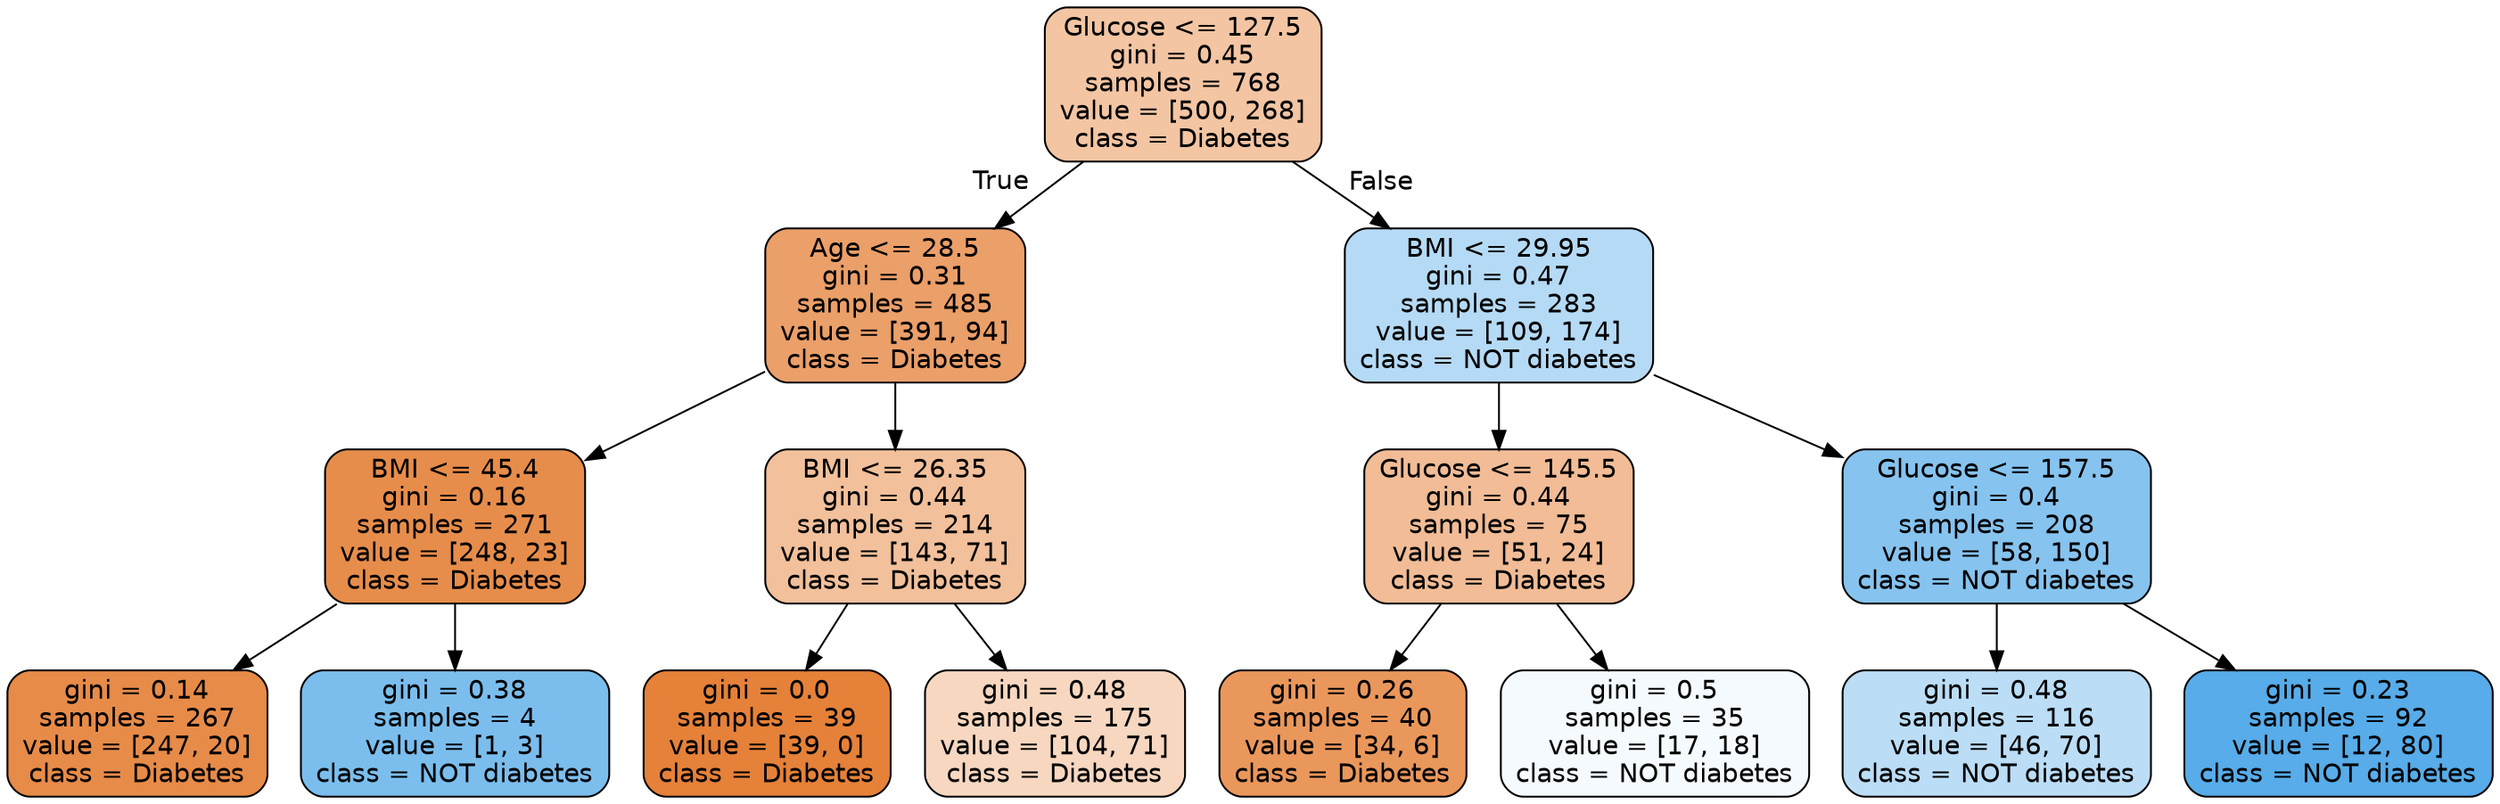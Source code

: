 digraph Tree {
node [shape=box, style="filled, rounded", color="black", fontname="helvetica"] ;
edge [fontname="helvetica"] ;
0 [label="Glucose <= 127.5\ngini = 0.45\nsamples = 768\nvalue = [500, 268]\nclass = Diabetes", fillcolor="#f3c5a3"] ;
1 [label="Age <= 28.5\ngini = 0.31\nsamples = 485\nvalue = [391, 94]\nclass = Diabetes", fillcolor="#eb9f69"] ;
0 -> 1 [labeldistance=2.5, labelangle=45, headlabel="True"] ;
2 [label="BMI <= 45.4\ngini = 0.16\nsamples = 271\nvalue = [248, 23]\nclass = Diabetes", fillcolor="#e78d4b"] ;
1 -> 2 ;
3 [label="gini = 0.14\nsamples = 267\nvalue = [247, 20]\nclass = Diabetes", fillcolor="#e78b49"] ;
2 -> 3 ;
4 [label="gini = 0.38\nsamples = 4\nvalue = [1, 3]\nclass = NOT diabetes", fillcolor="#7bbeee"] ;
2 -> 4 ;
5 [label="BMI <= 26.35\ngini = 0.44\nsamples = 214\nvalue = [143, 71]\nclass = Diabetes", fillcolor="#f2c09b"] ;
1 -> 5 ;
6 [label="gini = 0.0\nsamples = 39\nvalue = [39, 0]\nclass = Diabetes", fillcolor="#e58139"] ;
5 -> 6 ;
7 [label="gini = 0.48\nsamples = 175\nvalue = [104, 71]\nclass = Diabetes", fillcolor="#f7d7c0"] ;
5 -> 7 ;
8 [label="BMI <= 29.95\ngini = 0.47\nsamples = 283\nvalue = [109, 174]\nclass = NOT diabetes", fillcolor="#b5daf5"] ;
0 -> 8 [labeldistance=2.5, labelangle=-45, headlabel="False"] ;
9 [label="Glucose <= 145.5\ngini = 0.44\nsamples = 75\nvalue = [51, 24]\nclass = Diabetes", fillcolor="#f1bc96"] ;
8 -> 9 ;
10 [label="gini = 0.26\nsamples = 40\nvalue = [34, 6]\nclass = Diabetes", fillcolor="#ea975c"] ;
9 -> 10 ;
11 [label="gini = 0.5\nsamples = 35\nvalue = [17, 18]\nclass = NOT diabetes", fillcolor="#f4fafe"] ;
9 -> 11 ;
12 [label="Glucose <= 157.5\ngini = 0.4\nsamples = 208\nvalue = [58, 150]\nclass = NOT diabetes", fillcolor="#86c3ef"] ;
8 -> 12 ;
13 [label="gini = 0.48\nsamples = 116\nvalue = [46, 70]\nclass = NOT diabetes", fillcolor="#bbddf6"] ;
12 -> 13 ;
14 [label="gini = 0.23\nsamples = 92\nvalue = [12, 80]\nclass = NOT diabetes", fillcolor="#57ace9"] ;
12 -> 14 ;
}